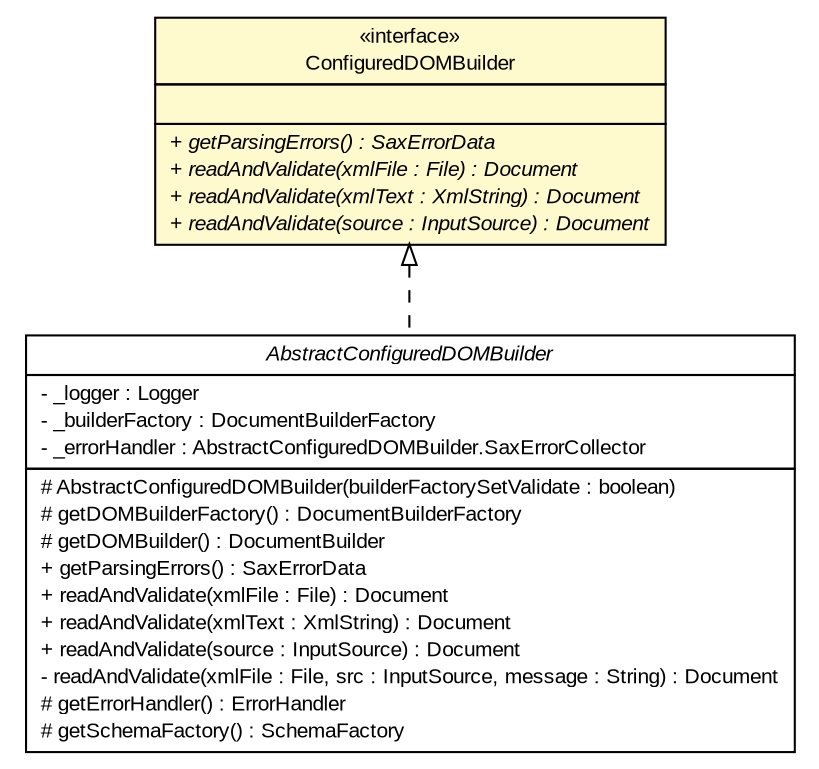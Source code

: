#!/usr/local/bin/dot
#
# Class diagram 
# Generated by UMLGraph version R5_6_6-6-g3bdff0 (http://www.umlgraph.org/)
#

digraph G {
	edge [fontname="arial",fontsize=10,labelfontname="arial",labelfontsize=10];
	node [fontname="arial",fontsize=10,shape=plaintext];
	nodesep=0.25;
	ranksep=0.5;
	// org.tanjakostic.jcleancim.xml.ConfiguredDOMBuilder
	c83005 [label=<<table title="org.tanjakostic.jcleancim.xml.ConfiguredDOMBuilder" border="0" cellborder="1" cellspacing="0" cellpadding="2" port="p" bgcolor="lemonChiffon" href="./ConfiguredDOMBuilder.html">
		<tr><td><table border="0" cellspacing="0" cellpadding="1">
<tr><td align="center" balign="center"> &#171;interface&#187; </td></tr>
<tr><td align="center" balign="center"> ConfiguredDOMBuilder </td></tr>
		</table></td></tr>
		<tr><td><table border="0" cellspacing="0" cellpadding="1">
<tr><td align="left" balign="left">  </td></tr>
		</table></td></tr>
		<tr><td><table border="0" cellspacing="0" cellpadding="1">
<tr><td align="left" balign="left"><font face="Arial Italic" point-size="10.0"> + getParsingErrors() : SaxErrorData </font></td></tr>
<tr><td align="left" balign="left"><font face="Arial Italic" point-size="10.0"> + readAndValidate(xmlFile : File) : Document </font></td></tr>
<tr><td align="left" balign="left"><font face="Arial Italic" point-size="10.0"> + readAndValidate(xmlText : XmlString) : Document </font></td></tr>
<tr><td align="left" balign="left"><font face="Arial Italic" point-size="10.0"> + readAndValidate(source : InputSource) : Document </font></td></tr>
		</table></td></tr>
		</table>>, URL="./ConfiguredDOMBuilder.html", fontname="arial", fontcolor="black", fontsize=10.0];
	// org.tanjakostic.jcleancim.xml.AbstractConfiguredDOMBuilder
	c83007 [label=<<table title="org.tanjakostic.jcleancim.xml.AbstractConfiguredDOMBuilder" border="0" cellborder="1" cellspacing="0" cellpadding="2" port="p" href="./AbstractConfiguredDOMBuilder.html">
		<tr><td><table border="0" cellspacing="0" cellpadding="1">
<tr><td align="center" balign="center"><font face="Arial Italic"> AbstractConfiguredDOMBuilder </font></td></tr>
		</table></td></tr>
		<tr><td><table border="0" cellspacing="0" cellpadding="1">
<tr><td align="left" balign="left"> - _logger : Logger </td></tr>
<tr><td align="left" balign="left"> - _builderFactory : DocumentBuilderFactory </td></tr>
<tr><td align="left" balign="left"> - _errorHandler : AbstractConfiguredDOMBuilder.SaxErrorCollector </td></tr>
		</table></td></tr>
		<tr><td><table border="0" cellspacing="0" cellpadding="1">
<tr><td align="left" balign="left"> # AbstractConfiguredDOMBuilder(builderFactorySetValidate : boolean) </td></tr>
<tr><td align="left" balign="left"> # getDOMBuilderFactory() : DocumentBuilderFactory </td></tr>
<tr><td align="left" balign="left"> # getDOMBuilder() : DocumentBuilder </td></tr>
<tr><td align="left" balign="left"> + getParsingErrors() : SaxErrorData </td></tr>
<tr><td align="left" balign="left"> + readAndValidate(xmlFile : File) : Document </td></tr>
<tr><td align="left" balign="left"> + readAndValidate(xmlText : XmlString) : Document </td></tr>
<tr><td align="left" balign="left"> + readAndValidate(source : InputSource) : Document </td></tr>
<tr><td align="left" balign="left"> - readAndValidate(xmlFile : File, src : InputSource, message : String) : Document </td></tr>
<tr><td align="left" balign="left"> # getErrorHandler() : ErrorHandler </td></tr>
<tr><td align="left" balign="left"> # getSchemaFactory() : SchemaFactory </td></tr>
		</table></td></tr>
		</table>>, URL="./AbstractConfiguredDOMBuilder.html", fontname="arial", fontcolor="black", fontsize=10.0];
	//org.tanjakostic.jcleancim.xml.AbstractConfiguredDOMBuilder implements org.tanjakostic.jcleancim.xml.ConfiguredDOMBuilder
	c83005:p -> c83007:p [dir=back,arrowtail=empty,style=dashed];
}

